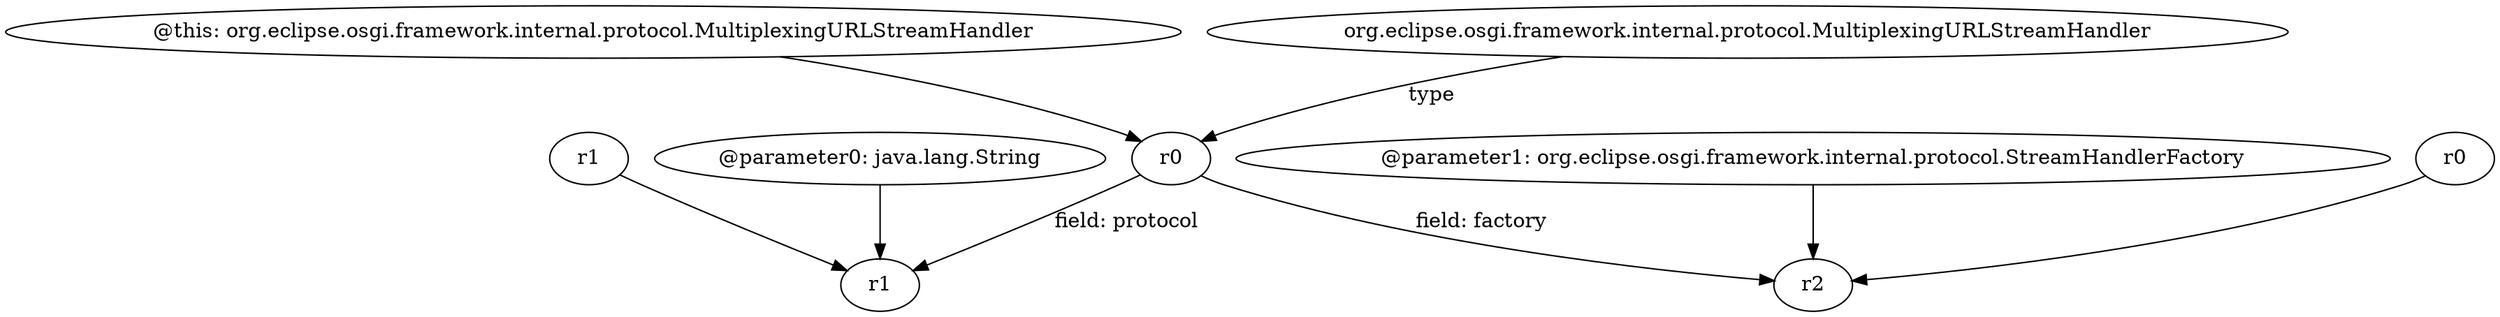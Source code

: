 digraph g {
0[label="@parameter1: org.eclipse.osgi.framework.internal.protocol.StreamHandlerFactory"]
1[label="r2"]
0->1[label=""]
2[label="r0"]
2->1[label="field: factory"]
3[label="r0"]
3->1[label=""]
4[label="r1"]
5[label="r1"]
4->5[label=""]
6[label="@parameter0: java.lang.String"]
6->5[label=""]
7[label="@this: org.eclipse.osgi.framework.internal.protocol.MultiplexingURLStreamHandler"]
7->2[label=""]
2->5[label="field: protocol"]
8[label="org.eclipse.osgi.framework.internal.protocol.MultiplexingURLStreamHandler"]
8->2[label="type"]
}